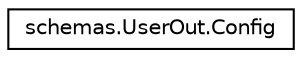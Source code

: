 digraph "Graphical Class Hierarchy"
{
 // LATEX_PDF_SIZE
  edge [fontname="Helvetica",fontsize="10",labelfontname="Helvetica",labelfontsize="10"];
  node [fontname="Helvetica",fontsize="10",shape=record];
  rankdir="LR";
  Node0 [label="schemas.UserOut.Config",height=0.2,width=0.4,color="black", fillcolor="white", style="filled",URL="$classschemas_1_1UserOut_1_1Config.html",tooltip=" "];
}
